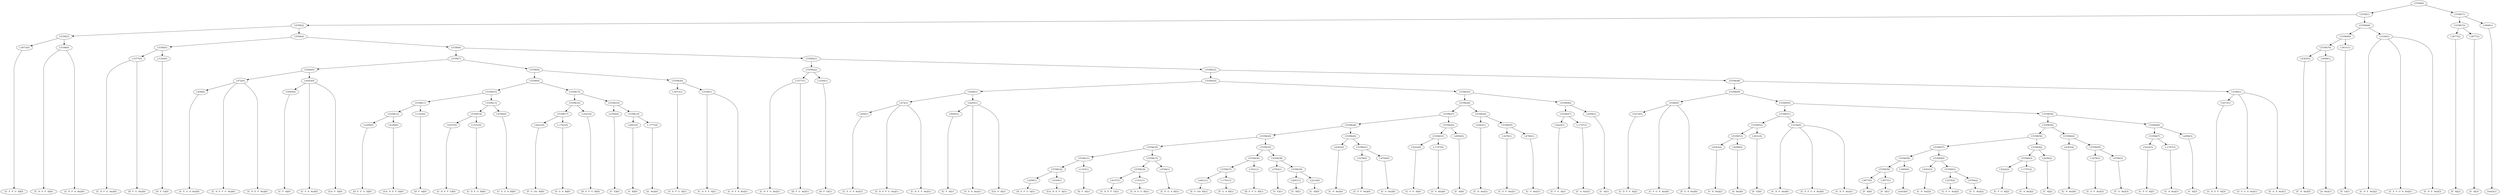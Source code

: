 digraph sample{
"L3673(0)"->"[C  E  F  G  A](0)"
"L5108(0)"->"[C  D  E  F  A](0)"
"L5108(0)"->"[C  D  F  A  Ais](0)"
"L5358(3)"->"L3673(0)"
"L5358(3)"->"L5108(0)"
"L3377(0)"->"[C  D  F  G  Ais](0)"
"L3377(0)"->"[D  F  G  Ais](0)"
"L3330(0)"->"[D  F  G](0)"
"L5358(5)"->"L3377(0)"
"L5358(5)"->"L3330(0)"
"L450(0)"->"[C  E  G  A  Ais](0)"
"L472(0)"->"[C  D  E  F  G  Ais](0)"
"L472(0)"->"[C  D  E  F  Ais](0)"
"L472(0)"->"L450(0)"
"L5045(0)"->"[C  F  A](0)"
"L4293(0)"->"[C  F  A  Ais](0)"
"L4293(0)"->"L5045(0)"
"L4293(0)"->"[Cis  F  A](0)"
"L5246(0)"->"L472(0)"
"L5246(0)"->"L4293(0)"
"L3259(0)"->"[D  E  F  G  A](0)"
"L4169(0)"->"[Cis  D  E  F  A](0)"
"L5358(12)"->"L3259(0)"
"L5358(12)"->"L4169(0)"
"L1163(0)"->"[D  F  A](0)"
"L5358(11)"->"L5358(12)"
"L5358(11)"->"L1163(0)"
"L4107(0)"->"[C  D  E  F  G](0)"
"L1531(0)"->"[C  D  E  G  B](0)"
"L5358(14)"->"L4107(0)"
"L5358(14)"->"L1531(0)"
"L4746(0)"->"[C  E  G  A  B](0)"
"L5358(13)"->"L5358(14)"
"L5358(13)"->"L4746(0)"
"L5358(10)"->"L5358(11)"
"L5358(10)"->"L5358(13)"
"L4421(0)"->"[F  G  Gis  B](0)"
"L-1761(0)"->"[F  G  A  B](0)"
"L5358(17)"->"L4421(0)"
"L5358(17)"->"L-1761(0)"
"L3521(0)"->"[D  E  F  G  B](0)"
"L5358(16)"->"L5358(17)"
"L5358(16)"->"L3521(0)"
"L2762(0)"->"[C  E](0)"
"L2001(0)"->"[C  B](0)"
"L-1777(0)"->"[G  Ais](0)"
"L5358(19)"->"L2001(0)"
"L5358(19)"->"L-1777(0)"
"L5358(18)"->"L2762(0)"
"L5358(18)"->"L5358(19)"
"L5358(15)"->"L5358(16)"
"L5358(15)"->"L5358(18)"
"L5358(9)"->"L5358(10)"
"L5358(9)"->"L5358(15)"
"L3673(1)"->"[C  E  F  G  A](1)"
"L5108(1)"->"[C  D  E  F  A](1)"
"L5108(1)"->"[C  D  F  A  Ais](1)"
"L5358(20)"->"L3673(1)"
"L5358(20)"->"L5108(1)"
"L5358(8)"->"L5358(9)"
"L5358(8)"->"L5358(20)"
"L5358(7)"->"L5246(0)"
"L5358(7)"->"L5358(8)"
"L3377(1)"->"[C  D  F  G  Ais](1)"
"L3377(1)"->"[D  F  G  Ais](1)"
"L3330(1)"->"[D  F  G](1)"
"L5358(22)"->"L3377(1)"
"L5358(22)"->"L3330(1)"
"L450(1)"->"[C  E  G  A  Ais](1)"
"L472(1)"->"[C  D  E  F  G  Ais](1)"
"L472(1)"->"[C  D  E  F  Ais](1)"
"L472(1)"->"L450(1)"
"L5045(1)"->"[C  F  A](1)"
"L4293(1)"->"[C  F  A  Ais](1)"
"L4293(1)"->"L5045(1)"
"L4293(1)"->"[Cis  F  A](1)"
"L5246(1)"->"L472(1)"
"L5246(1)"->"L4293(1)"
"L3259(1)"->"[D  E  F  G  A](1)"
"L4169(1)"->"[Cis  D  E  F  A](1)"
"L5358(32)"->"L3259(1)"
"L5358(32)"->"L4169(1)"
"L1163(1)"->"[D  F  A](1)"
"L5358(31)"->"L5358(32)"
"L5358(31)"->"L1163(1)"
"L4107(1)"->"[C  D  E  F  G](1)"
"L1531(1)"->"[C  D  E  G  B](1)"
"L5358(34)"->"L4107(1)"
"L5358(34)"->"L1531(1)"
"L4746(1)"->"[C  E  G  A  B](1)"
"L5358(33)"->"L5358(34)"
"L5358(33)"->"L4746(1)"
"L5358(30)"->"L5358(31)"
"L5358(30)"->"L5358(33)"
"L4421(1)"->"[F  G  Gis  B](1)"
"L-1761(1)"->"[F  G  A  B](1)"
"L5358(37)"->"L4421(1)"
"L5358(37)"->"L-1761(1)"
"L3521(1)"->"[D  E  F  G  B](1)"
"L5358(36)"->"L5358(37)"
"L5358(36)"->"L3521(1)"
"L2762(1)"->"[C  E](1)"
"L2001(1)"->"[C  B](1)"
"L2214(0)"->"[C  D](0)"
"L5358(39)"->"L2001(1)"
"L5358(39)"->"L2214(0)"
"L5358(38)"->"L2762(1)"
"L5358(38)"->"L5358(39)"
"L5358(35)"->"L5358(36)"
"L5358(35)"->"L5358(38)"
"L5358(29)"->"L5358(30)"
"L5358(29)"->"L5358(35)"
"L4363(0)"->"[C  D  Ais](0)"
"L3278(0)"->"[C  E  F  Ais](0)"
"L4760(0)"->"[C  G  Ais](0)"
"L5358(41)"->"L3278(0)"
"L5358(41)"->"L4760(0)"
"L5358(40)"->"L4363(0)"
"L5358(40)"->"L5358(41)"
"L5358(28)"->"L5358(29)"
"L5358(28)"->"L5358(40)"
"L5222(0)"->"[C  F  G  A](0)"
"L-1747(0)"->"[C  A  Ais](0)"
"L5358(43)"->"L5222(0)"
"L5358(43)"->"L-1747(0)"
"L2056(0)"->"[C  A](0)"
"L5358(42)"->"L5358(43)"
"L5358(42)"->"L2056(0)"
"L5358(27)"->"L5358(28)"
"L5358(27)"->"L5358(42)"
"L4363(1)"->"[C  D  Ais](1)"
"L3278(1)"->"[C  E  F  Ais](1)"
"L4760(1)"->"[C  G  Ais](1)"
"L5358(45)"->"L3278(1)"
"L5358(45)"->"L4760(1)"
"L5358(44)"->"L4363(1)"
"L5358(44)"->"L5358(45)"
"L5358(26)"->"L5358(27)"
"L5358(26)"->"L5358(44)"
"L5222(1)"->"[C  F  G  A](1)"
"L-1747(1)"->"[C  A  Ais](1)"
"L5358(47)"->"L5222(1)"
"L5358(47)"->"L-1747(1)"
"L2056(1)"->"[C  A](1)"
"L5358(46)"->"L5358(47)"
"L5358(46)"->"L2056(1)"
"L5358(25)"->"L5358(26)"
"L5358(25)"->"L5358(46)"
"L5358(24)"->"L5246(1)"
"L5358(24)"->"L5358(25)"
"L5273(0)"->"[C  D  E  F  A](2)"
"L5306(0)"->"[C  F  G  A  Ais](0)"
"L5306(0)"->"L5273(0)"
"L5306(0)"->"[F  G  A  Ais](0)"
"L4363(2)"->"[C  D  Ais](2)"
"L4098(0)"->"[A  Ais](0)"
"L5358(53)"->"L4363(2)"
"L5358(53)"->"L4098(0)"
"L3631(0)"->"[F  G](0)"
"L5358(52)"->"L5358(53)"
"L5358(52)"->"L3631(0)"
"L3336(0)"->"[C  D  E  Ais](0)"
"L3336(0)"->"[C  E  F  G  A  Ais](0)"
"L3336(0)"->"[C  D  E  Ais](1)"
"L5358(51)"->"L5358(52)"
"L5358(51)"->"L3336(0)"
"L3877(0)"->"[F  A](0)"
"L3877(1)"->"[F  A](1)"
"L5358(59)"->"L3877(0)"
"L5358(59)"->"L3877(1)"
"L3609(0)"->"[rest](0)"
"L5358(58)"->"L5358(59)"
"L5358(58)"->"L3609(0)"
"L4363(3)"->"[C  D  Ais](3)"
"L3278(2)"->"[C  E  F  Ais](2)"
"L4760(2)"->"[C  G  Ais](2)"
"L5358(61)"->"L3278(2)"
"L5358(61)"->"L4760(2)"
"L5358(60)"->"L4363(3)"
"L5358(60)"->"L5358(61)"
"L5358(57)"->"L5358(58)"
"L5358(57)"->"L5358(60)"
"L5222(2)"->"[C  F  G  A](2)"
"L-1747(2)"->"[C  A  Ais](2)"
"L5358(63)"->"L5222(2)"
"L5358(63)"->"L-1747(2)"
"L2056(2)"->"[C  A](2)"
"L5358(62)"->"L5358(63)"
"L5358(62)"->"L2056(2)"
"L5358(56)"->"L5358(57)"
"L5358(56)"->"L5358(62)"
"L4363(4)"->"[C  D  Ais](4)"
"L3278(3)"->"[C  E  F  Ais](3)"
"L4760(3)"->"[C  G  Ais](3)"
"L5358(65)"->"L3278(3)"
"L5358(65)"->"L4760(3)"
"L5358(64)"->"L4363(4)"
"L5358(64)"->"L5358(65)"
"L5358(55)"->"L5358(56)"
"L5358(55)"->"L5358(64)"
"L5222(3)"->"[C  F  G  A](3)"
"L-1747(3)"->"[C  A  Ais](3)"
"L5358(67)"->"L5222(3)"
"L5358(67)"->"L-1747(3)"
"L2056(3)"->"[C  A](3)"
"L5358(66)"->"L5358(67)"
"L5358(66)"->"L2056(3)"
"L5358(54)"->"L5358(55)"
"L5358(54)"->"L5358(66)"
"L5358(50)"->"L5358(51)"
"L5358(50)"->"L5358(54)"
"L5358(49)"->"L5306(0)"
"L5358(49)"->"L5358(50)"
"L5273(1)"->"[C  D  E  F  A](3)"
"L5306(1)"->"[C  F  G  A  Ais](1)"
"L5306(1)"->"L5273(1)"
"L5306(1)"->"[F  G  A  Ais](1)"
"L5358(48)"->"L5358(49)"
"L5358(48)"->"L5306(1)"
"L5358(23)"->"L5358(24)"
"L5358(23)"->"L5358(48)"
"L5358(21)"->"L5358(22)"
"L5358(21)"->"L5358(23)"
"L5358(6)"->"L5358(7)"
"L5358(6)"->"L5358(21)"
"L5358(4)"->"L5358(5)"
"L5358(4)"->"L5358(6)"
"L5358(2)"->"L5358(3)"
"L5358(2)"->"L5358(4)"
"L4363(5)"->"[C  D  Ais](5)"
"L4098(1)"->"[A  Ais](1)"
"L5358(70)"->"L4363(5)"
"L5358(70)"->"L4098(1)"
"L3631(1)"->"[F  G](1)"
"L5358(69)"->"L5358(70)"
"L5358(69)"->"L3631(1)"
"L3336(1)"->"[C  D  E  Ais](2)"
"L3336(1)"->"[C  E  F  G  A  Ais](1)"
"L3336(1)"->"[C  D  E  Ais](3)"
"L5358(68)"->"L5358(69)"
"L5358(68)"->"L3336(1)"
"L5358(1)"->"L5358(2)"
"L5358(1)"->"L5358(68)"
"L3877(2)"->"[F  A](2)"
"L3877(3)"->"[F  A](3)"
"L5358(72)"->"L3877(2)"
"L5358(72)"->"L3877(3)"
"L3609(1)"->"[rest](1)"
"L5358(71)"->"L5358(72)"
"L5358(71)"->"L3609(1)"
"L5358(0)"->"L5358(1)"
"L5358(0)"->"L5358(71)"
{rank = min; "L5358(0)"}
{rank = same; "L5358(1)"; "L5358(71)";}
{rank = same; "L5358(2)"; "L5358(68)"; "L5358(72)"; "L3609(1)";}
{rank = same; "L5358(3)"; "L5358(4)"; "L5358(69)"; "L3336(1)"; "L3877(2)"; "L3877(3)";}
{rank = same; "L3673(0)"; "L5108(0)"; "L5358(5)"; "L5358(6)"; "L5358(70)"; "L3631(1)";}
{rank = same; "L3377(0)"; "L3330(0)"; "L5358(7)"; "L5358(21)"; "L4363(5)"; "L4098(1)";}
{rank = same; "L5246(0)"; "L5358(8)"; "L5358(22)"; "L5358(23)";}
{rank = same; "L472(0)"; "L4293(0)"; "L5358(9)"; "L5358(20)"; "L3377(1)"; "L3330(1)"; "L5358(24)"; "L5358(48)";}
{rank = same; "L450(0)"; "L5045(0)"; "L5358(10)"; "L5358(15)"; "L3673(1)"; "L5108(1)"; "L5246(1)"; "L5358(25)"; "L5358(49)"; "L5306(1)";}
{rank = same; "L5358(11)"; "L5358(13)"; "L5358(16)"; "L5358(18)"; "L472(1)"; "L4293(1)"; "L5358(26)"; "L5358(46)"; "L5306(0)"; "L5358(50)"; "L5273(1)";}
{rank = same; "L5358(12)"; "L1163(0)"; "L5358(14)"; "L4746(0)"; "L5358(17)"; "L3521(0)"; "L2762(0)"; "L5358(19)"; "L450(1)"; "L5045(1)"; "L5358(27)"; "L5358(44)"; "L5358(47)"; "L2056(1)"; "L5273(0)"; "L5358(51)"; "L5358(54)";}
{rank = same; "L3259(0)"; "L4169(0)"; "L4107(0)"; "L1531(0)"; "L4421(0)"; "L-1761(0)"; "L2001(0)"; "L-1777(0)"; "L5358(28)"; "L5358(42)"; "L4363(1)"; "L5358(45)"; "L5222(1)"; "L-1747(1)"; "L5358(52)"; "L3336(0)"; "L5358(55)"; "L5358(66)";}
{rank = same; "L5358(29)"; "L5358(40)"; "L5358(43)"; "L2056(0)"; "L3278(1)"; "L4760(1)"; "L5358(53)"; "L3631(0)"; "L5358(56)"; "L5358(64)"; "L5358(67)"; "L2056(3)";}
{rank = same; "L5358(30)"; "L5358(35)"; "L4363(0)"; "L5358(41)"; "L5222(0)"; "L-1747(0)"; "L4363(2)"; "L4098(0)"; "L5358(57)"; "L5358(62)"; "L4363(4)"; "L5358(65)"; "L5222(3)"; "L-1747(3)";}
{rank = same; "L5358(31)"; "L5358(33)"; "L5358(36)"; "L5358(38)"; "L3278(0)"; "L4760(0)"; "L5358(58)"; "L5358(60)"; "L5358(63)"; "L2056(2)"; "L3278(3)"; "L4760(3)";}
{rank = same; "L5358(32)"; "L1163(1)"; "L5358(34)"; "L4746(1)"; "L5358(37)"; "L3521(1)"; "L2762(1)"; "L5358(39)"; "L5358(59)"; "L3609(0)"; "L4363(3)"; "L5358(61)"; "L5222(2)"; "L-1747(2)";}
{rank = same; "L3259(1)"; "L4169(1)"; "L4107(1)"; "L1531(1)"; "L4421(1)"; "L-1761(1)"; "L2001(1)"; "L2214(0)"; "L3877(0)"; "L3877(1)"; "L3278(2)"; "L4760(2)";}
{rank = max; "[A  Ais](0)"; "[A  Ais](1)"; "[C  A  Ais](0)"; "[C  A  Ais](1)"; "[C  A  Ais](2)"; "[C  A  Ais](3)"; "[C  A](0)"; "[C  A](1)"; "[C  A](2)"; "[C  A](3)"; "[C  B](0)"; "[C  B](1)"; "[C  D  Ais](0)"; "[C  D  Ais](1)"; "[C  D  Ais](2)"; "[C  D  Ais](3)"; "[C  D  Ais](4)"; "[C  D  Ais](5)"; "[C  D  E  Ais](0)"; "[C  D  E  Ais](1)"; "[C  D  E  Ais](2)"; "[C  D  E  Ais](3)"; "[C  D  E  F  A](0)"; "[C  D  E  F  A](1)"; "[C  D  E  F  A](2)"; "[C  D  E  F  A](3)"; "[C  D  E  F  Ais](0)"; "[C  D  E  F  Ais](1)"; "[C  D  E  F  G  Ais](0)"; "[C  D  E  F  G  Ais](1)"; "[C  D  E  F  G](0)"; "[C  D  E  F  G](1)"; "[C  D  E  G  B](0)"; "[C  D  E  G  B](1)"; "[C  D  F  A  Ais](0)"; "[C  D  F  A  Ais](1)"; "[C  D  F  G  Ais](0)"; "[C  D  F  G  Ais](1)"; "[C  D](0)"; "[C  E  F  Ais](0)"; "[C  E  F  Ais](1)"; "[C  E  F  Ais](2)"; "[C  E  F  Ais](3)"; "[C  E  F  G  A  Ais](0)"; "[C  E  F  G  A  Ais](1)"; "[C  E  F  G  A](0)"; "[C  E  F  G  A](1)"; "[C  E  G  A  Ais](0)"; "[C  E  G  A  Ais](1)"; "[C  E  G  A  B](0)"; "[C  E  G  A  B](1)"; "[C  E](0)"; "[C  E](1)"; "[C  F  A  Ais](0)"; "[C  F  A  Ais](1)"; "[C  F  A](0)"; "[C  F  A](1)"; "[C  F  G  A  Ais](0)"; "[C  F  G  A  Ais](1)"; "[C  F  G  A](0)"; "[C  F  G  A](1)"; "[C  F  G  A](2)"; "[C  F  G  A](3)"; "[C  G  Ais](0)"; "[C  G  Ais](1)"; "[C  G  Ais](2)"; "[C  G  Ais](3)"; "[Cis  D  E  F  A](0)"; "[Cis  D  E  F  A](1)"; "[Cis  F  A](0)"; "[Cis  F  A](1)"; "[D  E  F  G  A](0)"; "[D  E  F  G  A](1)"; "[D  E  F  G  B](0)"; "[D  E  F  G  B](1)"; "[D  F  A](0)"; "[D  F  A](1)"; "[D  F  G  Ais](0)"; "[D  F  G  Ais](1)"; "[D  F  G](0)"; "[D  F  G](1)"; "[F  A](0)"; "[F  A](1)"; "[F  A](2)"; "[F  A](3)"; "[F  G  A  Ais](0)"; "[F  G  A  Ais](1)"; "[F  G  A  B](0)"; "[F  G  A  B](1)"; "[F  G  Gis  B](0)"; "[F  G  Gis  B](1)"; "[F  G](0)"; "[F  G](1)"; "[G  Ais](0)"; "[rest](0)"; "[rest](1)";}
}